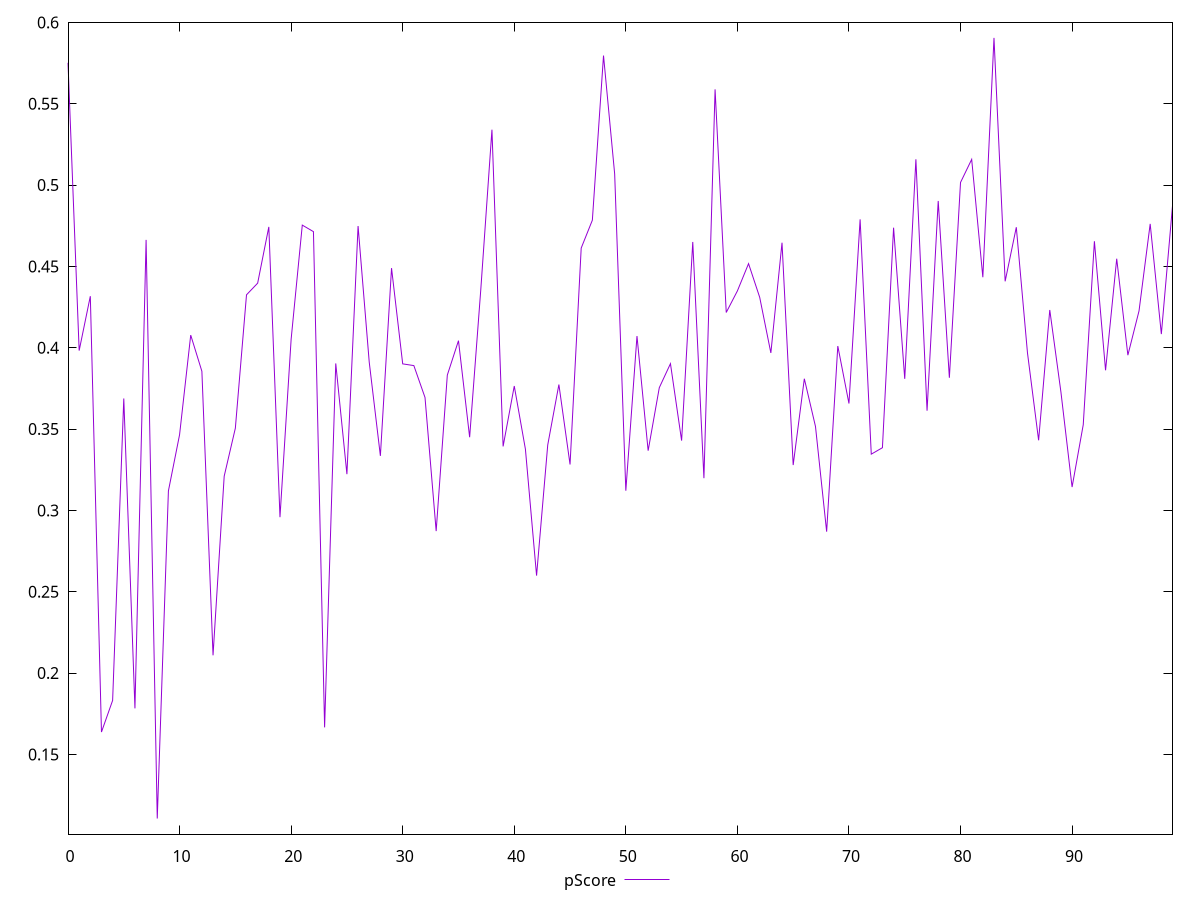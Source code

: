 reset

$pScore <<EOF
0 0.5751675412286176
1 0.3982498400879443
2 0.4316877330971036
3 0.163772436928178
4 0.1832045964743827
5 0.36880218689429195
6 0.1783005653783778
7 0.4662969205706705
8 0.11061000796750475
9 0.3119937245526973
10 0.3465287324587186
11 0.40777435678358176
12 0.38553647877369424
13 0.21094335798291775
14 0.32104761059142517
15 0.3505537417231026
16 0.4325381012967348
17 0.43972114904159304
18 0.4742889794246895
19 0.2958624210989522
20 0.4052008338786999
21 0.4753932552600885
22 0.47137150872965133
23 0.16663715028428244
24 0.3903478009867025
25 0.32227939586002213
26 0.47481140395698496
27 0.39117150552401436
28 0.3335396080970992
29 0.4489610960347444
30 0.39009786007584096
31 0.38902630338309346
32 0.3694238061913628
33 0.2873104311230755
34 0.3831978069669437
35 0.40435127901114487
36 0.34499025472329437
37 0.4357734993450526
38 0.5340387145738639
39 0.3393536536452723
40 0.37646222381172484
41 0.3376455141079988
42 0.2599211669675788
43 0.34023121284913543
44 0.37737697679260424
45 0.32824027873464257
46 0.461274520293299
47 0.4784224725115521
48 0.5796070899703079
49 0.5067971228373283
50 0.3121046423967491
51 0.40718184239090516
52 0.33672305415413034
53 0.3754620094271394
54 0.3902223397772857
55 0.34292319562265455
56 0.46503160978391705
57 0.3198162622277014
58 0.5588496996057853
59 0.4216854596799408
60 0.4349366032996921
61 0.4517023424410365
62 0.4309828877771342
63 0.3968067624143772
64 0.46457215771783517
65 0.32788999107102107
66 0.3809559261985536
67 0.35159486881855617
68 0.2869486758276824
69 0.4010443446489769
70 0.3657272730219171
71 0.47891700730989595
72 0.33459422683621165
73 0.33855320258481447
74 0.47379363725505225
75 0.3808724971324564
76 0.5158369320901306
77 0.36128077059837044
78 0.4902322868076523
79 0.38153805826113024
80 0.5016056752634505
81 0.5157979515360906
82 0.4433488319331804
83 0.5904670414105198
84 0.4408339860048119
85 0.4740879073092178
86 0.3969114741489994
87 0.3431122144956603
88 0.4232215193748222
89 0.37274728421893166
90 0.3143794356691824
91 0.3526656242488548
92 0.4654903192279867
93 0.38613458397568556
94 0.4547138104164906
95 0.3954352251306502
96 0.42264514225068517
97 0.4761427833736808
98 0.4084084590443722
99 0.48715169580897644
EOF

set key outside below
set xrange [0:99]
set yrange [0.10101286729864445:0.6000641820793801]
set trange [0.10101286729864445:0.6000641820793801]
set terminal svg size 640, 500 enhanced background rgb 'white'
set output "report_00025_2021-02-22T21:38:55.199Z/total-blocking-time/samples/pages+cached/pScore/values.svg"

plot $pScore title "pScore" with line

reset
